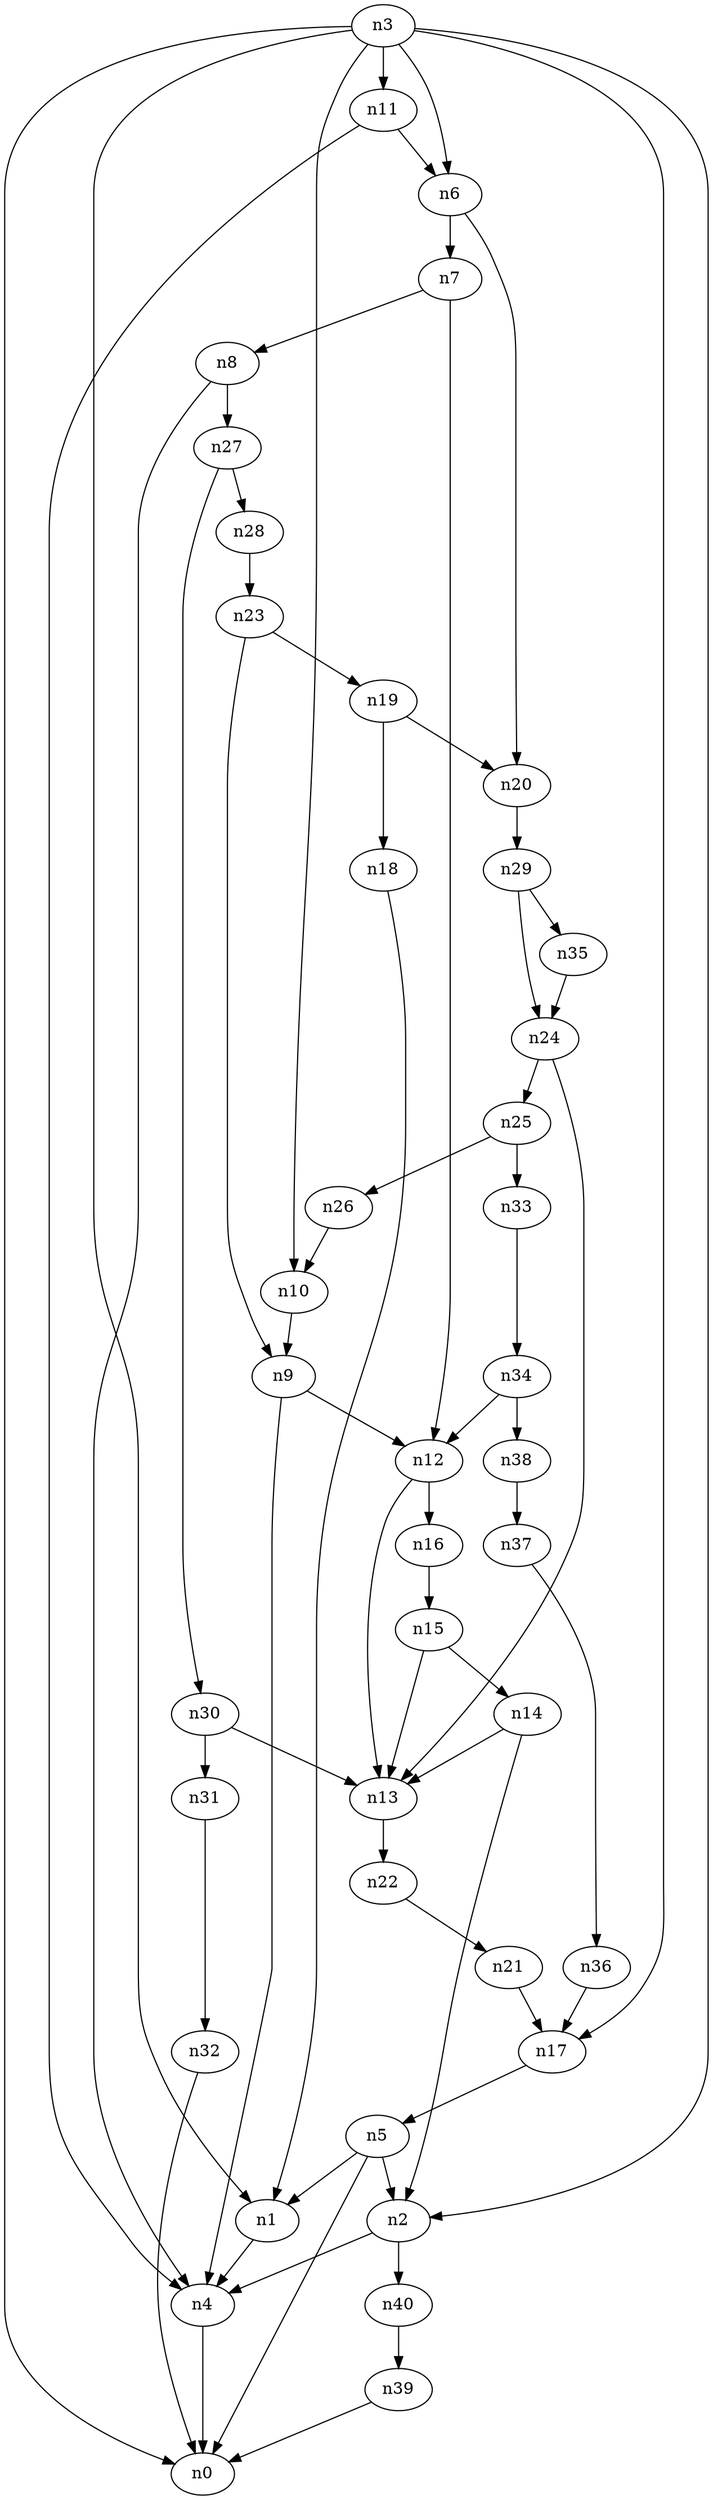 digraph G {
	n1 -> n4	 [_graphml_id=e4];
	n2 -> n4	 [_graphml_id=e7];
	n2 -> n40	 [_graphml_id=e64];
	n3 -> n0	 [_graphml_id=e0];
	n3 -> n1	 [_graphml_id=e3];
	n3 -> n2	 [_graphml_id=e6];
	n3 -> n6	 [_graphml_id=e9];
	n3 -> n10	 [_graphml_id=e15];
	n3 -> n11	 [_graphml_id=e17];
	n3 -> n17	 [_graphml_id=e27];
	n4 -> n0	 [_graphml_id=e1];
	n5 -> n0	 [_graphml_id=e2];
	n5 -> n1	 [_graphml_id=e5];
	n5 -> n2	 [_graphml_id=e8];
	n6 -> n7	 [_graphml_id=e10];
	n6 -> n20	 [_graphml_id=e32];
	n7 -> n8	 [_graphml_id=e11];
	n7 -> n12	 [_graphml_id=e28];
	n8 -> n4	 [_graphml_id=e12];
	n8 -> n27	 [_graphml_id=e43];
	n9 -> n4	 [_graphml_id=e13];
	n9 -> n12	 [_graphml_id=e19];
	n10 -> n9	 [_graphml_id=e14];
	n11 -> n4	 [_graphml_id=e16];
	n11 -> n6	 [_graphml_id=e18];
	n12 -> n13	 [_graphml_id=e20];
	n12 -> n16	 [_graphml_id=e25];
	n13 -> n22	 [_graphml_id=e35];
	n14 -> n2	 [_graphml_id=e22];
	n14 -> n13	 [_graphml_id=e21];
	n15 -> n13	 [_graphml_id=e23];
	n15 -> n14	 [_graphml_id=e38];
	n16 -> n15	 [_graphml_id=e24];
	n17 -> n5	 [_graphml_id=e26];
	n18 -> n1	 [_graphml_id=e29];
	n19 -> n18	 [_graphml_id=e30];
	n19 -> n20	 [_graphml_id=e31];
	n20 -> n29	 [_graphml_id=e47];
	n21 -> n17	 [_graphml_id=e33];
	n22 -> n21	 [_graphml_id=e34];
	n23 -> n9	 [_graphml_id=e37];
	n23 -> n19	 [_graphml_id=e36];
	n24 -> n13	 [_graphml_id=e39];
	n24 -> n25	 [_graphml_id=e40];
	n25 -> n26	 [_graphml_id=e41];
	n25 -> n33	 [_graphml_id=e52];
	n26 -> n10	 [_graphml_id=e42];
	n27 -> n28	 [_graphml_id=e44];
	n27 -> n30	 [_graphml_id=e57];
	n28 -> n23	 [_graphml_id=e45];
	n29 -> n24	 [_graphml_id=e46];
	n29 -> n35	 [_graphml_id=e56];
	n30 -> n13	 [_graphml_id=e48];
	n30 -> n31	 [_graphml_id=e49];
	n31 -> n32	 [_graphml_id=e50];
	n32 -> n0	 [_graphml_id=e51];
	n33 -> n34	 [_graphml_id=e53];
	n34 -> n12	 [_graphml_id=e54];
	n34 -> n38	 [_graphml_id=e61];
	n35 -> n24	 [_graphml_id=e55];
	n36 -> n17	 [_graphml_id=e58];
	n37 -> n36	 [_graphml_id=e59];
	n38 -> n37	 [_graphml_id=e60];
	n39 -> n0	 [_graphml_id=e62];
	n40 -> n39	 [_graphml_id=e63];
}
